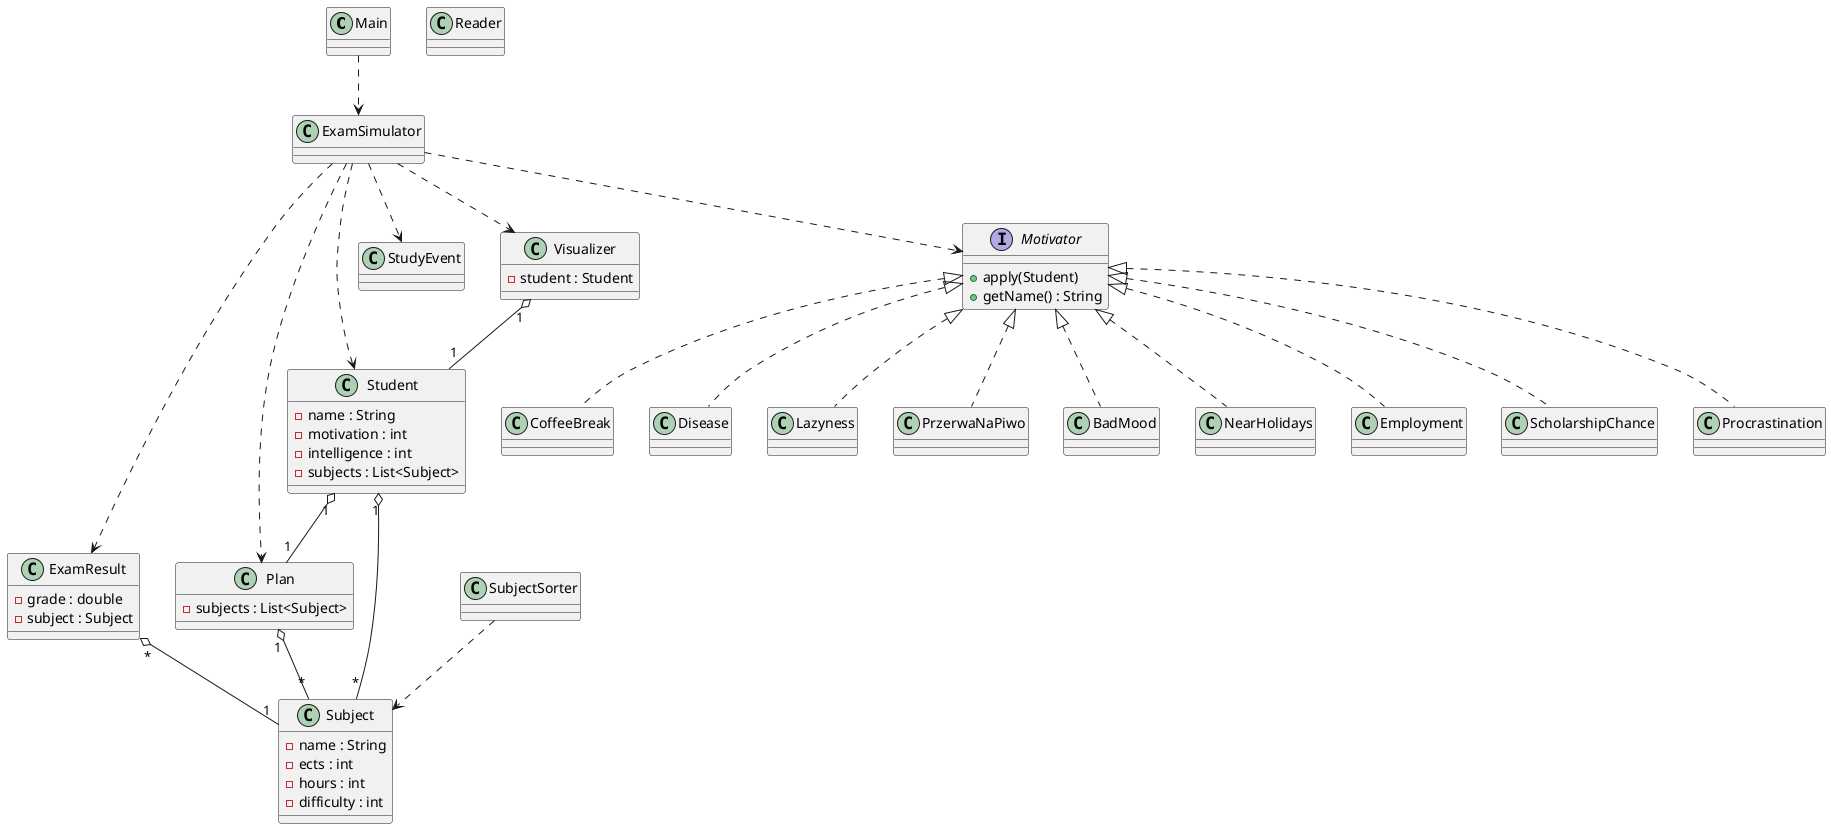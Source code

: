 @startuml

class Main
class ExamSimulator


class Student {
    -name : String
    -motivation : int
    -intelligence : int
    -subjects : List<Subject>
}

class Plan {
    -subjects : List<Subject>
}

class Subject {
    -name : String
    -ects : int
    -hours : int
    -difficulty : int
}
class SubjectSorter

class ExamResult {
    -grade : double
    -subject : Subject
}

class StudyEvent

class Visualizer {
    -student : Student
}

class Reader

interface Motivator {
    +apply(Student)
    +getName() : String
}

class Employment
class ScholarshipChance
class Procrastination
class CoffeeBreak
class Disease
class Lazyness
class PrzerwaNaPiwo
class BadMood
class NearHolidays

' Klasy motywatorów dziedziczą po Motivator
Motivator <|.. Employment
Motivator <|.. ScholarshipChance
Motivator <|.. Procrastination
Motivator <|.. CoffeeBreak
Motivator <|.. Disease
Motivator <|.. Lazyness
Motivator <|.. PrzerwaNaPiwo
Motivator <|.. BadMood
Motivator <|.. NearHolidays

Student "1" o-- "*" Subject
Plan "1" o-- "*" Subject
Student "1" o-- "1" Plan
Visualizer "1" o-- "1" Student
ExamResult "*" o-- "1" Subject


Main ..> ExamSimulator
ExamSimulator ..> Student
ExamSimulator ..> Plan
ExamSimulator ..> Motivator
ExamSimulator ..> Visualizer
ExamSimulator ..> ExamResult
ExamSimulator ..> StudyEvent

SubjectSorter ..> Subject



@enduml